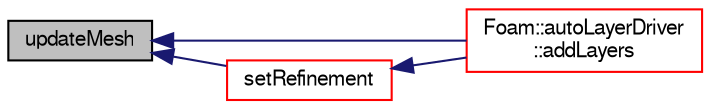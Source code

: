 digraph "updateMesh"
{
  bgcolor="transparent";
  edge [fontname="FreeSans",fontsize="10",labelfontname="FreeSans",labelfontsize="10"];
  node [fontname="FreeSans",fontsize="10",shape=record];
  rankdir="LR";
  Node3806 [label="updateMesh",height=0.2,width=0.4,color="black", fillcolor="grey75", style="filled", fontcolor="black"];
  Node3806 -> Node3807 [dir="back",color="midnightblue",fontsize="10",style="solid",fontname="FreeSans"];
  Node3807 [label="Foam::autoLayerDriver\l::addLayers",height=0.2,width=0.4,color="red",URL="$a24610.html#a2654851d1ffedc26e8ff1424f7097ba6",tooltip="Add cell layers. "];
  Node3806 -> Node3810 [dir="back",color="midnightblue",fontsize="10",style="solid",fontname="FreeSans"];
  Node3810 [label="setRefinement",height=0.2,width=0.4,color="red",URL="$a21626.html#a9488cb0518f21b76444c508cc9658d64",tooltip="Play commands into polyTopoChange to create layers on top. "];
  Node3810 -> Node3807 [dir="back",color="midnightblue",fontsize="10",style="solid",fontname="FreeSans"];
}

